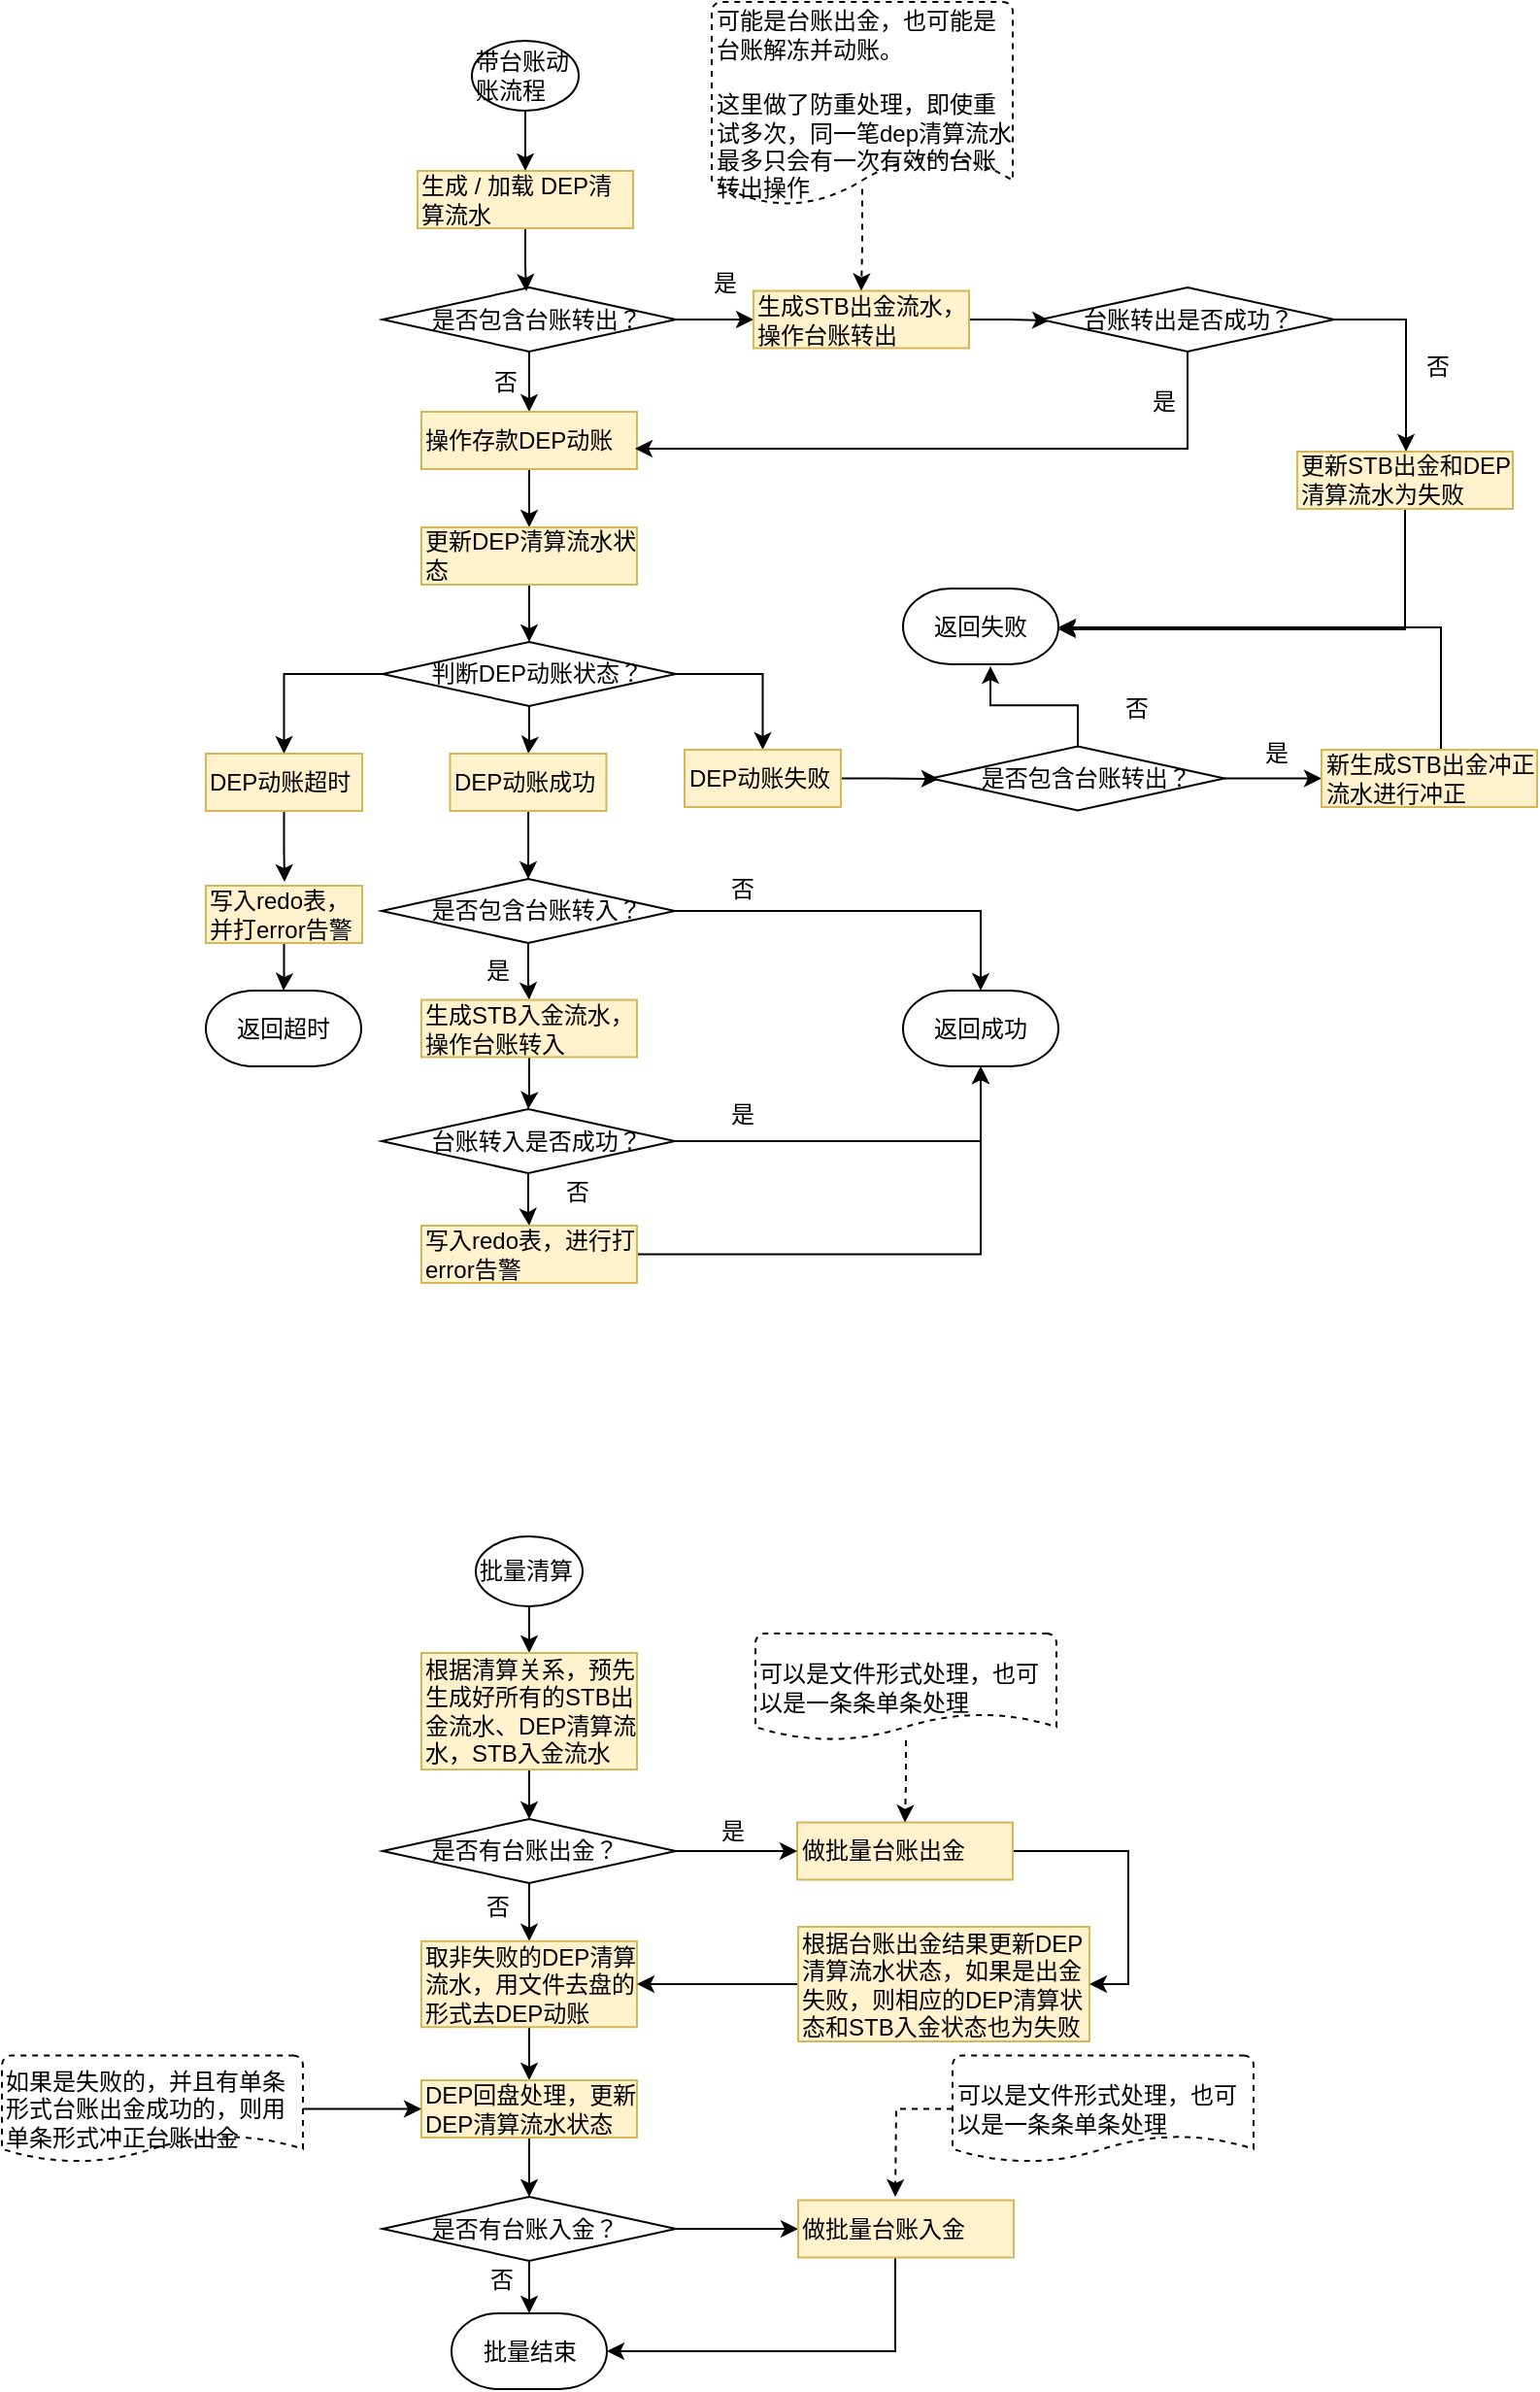 <mxfile version="12.8.5" type="github">
  <diagram id="1T4nzOH6UP3EUPKIFWNZ" name="第 1 页">
    <mxGraphModel dx="-733" dy="2878" grid="0" gridSize="10" guides="1" tooltips="1" connect="1" arrows="1" fold="1" page="0" pageScale="1" pageWidth="827" pageHeight="1169" math="0" shadow="0">
      <root>
        <mxCell id="0" />
        <mxCell id="1" parent="0" />
        <mxCell id="VHBSoIoD1mVzgu3tyVx4-1" style="edgeStyle=orthogonalEdgeStyle;rounded=0;orthogonalLoop=1;jettySize=auto;html=1;" parent="1" source="VHBSoIoD1mVzgu3tyVx4-2" target="VHBSoIoD1mVzgu3tyVx4-16" edge="1">
          <mxGeometry relative="1" as="geometry" />
        </mxCell>
        <mxCell id="VHBSoIoD1mVzgu3tyVx4-2" value="带台账动账流程" style="ellipse;whiteSpace=wrap;html=1;fillColor=#ffffff;fontColor=#000000;align=left;" parent="1" vertex="1">
          <mxGeometry x="1902" y="-2180" width="55" height="36" as="geometry" />
        </mxCell>
        <mxCell id="VHBSoIoD1mVzgu3tyVx4-3" style="edgeStyle=orthogonalEdgeStyle;rounded=0;orthogonalLoop=1;jettySize=auto;html=1;" parent="1" source="VHBSoIoD1mVzgu3tyVx4-5" target="VHBSoIoD1mVzgu3tyVx4-7" edge="1">
          <mxGeometry relative="1" as="geometry" />
        </mxCell>
        <mxCell id="VHBSoIoD1mVzgu3tyVx4-4" style="edgeStyle=orthogonalEdgeStyle;rounded=0;orthogonalLoop=1;jettySize=auto;html=1;" parent="1" source="VHBSoIoD1mVzgu3tyVx4-5" target="VHBSoIoD1mVzgu3tyVx4-9" edge="1">
          <mxGeometry relative="1" as="geometry" />
        </mxCell>
        <mxCell id="VHBSoIoD1mVzgu3tyVx4-5" value="&amp;nbsp;&amp;nbsp;&amp;nbsp;&amp;nbsp;&amp;nbsp;&amp;nbsp; 是否包含台账转出？" style="rhombus;whiteSpace=wrap;html=1;fillColor=#ffffff;fontColor=#000000;align=left;" parent="1" vertex="1">
          <mxGeometry x="1856" y="-2053" width="151" height="33" as="geometry" />
        </mxCell>
        <mxCell id="VHBSoIoD1mVzgu3tyVx4-6" style="edgeStyle=orthogonalEdgeStyle;rounded=0;orthogonalLoop=1;jettySize=auto;html=1;entryX=0.03;entryY=0.515;entryDx=0;entryDy=0;entryPerimeter=0;" parent="1" source="VHBSoIoD1mVzgu3tyVx4-7" target="VHBSoIoD1mVzgu3tyVx4-14" edge="1">
          <mxGeometry relative="1" as="geometry" />
        </mxCell>
        <mxCell id="VHBSoIoD1mVzgu3tyVx4-7" value="生成STB出金流水，操作台账转出" style="rounded=0;whiteSpace=wrap;html=1;fillColor=#fff2cc;align=left;strokeColor=#d6b656;" parent="1" vertex="1">
          <mxGeometry x="2047" y="-2051.25" width="111" height="29.5" as="geometry" />
        </mxCell>
        <mxCell id="VHBSoIoD1mVzgu3tyVx4-8" style="edgeStyle=orthogonalEdgeStyle;rounded=0;orthogonalLoop=1;jettySize=auto;html=1;" parent="1" source="VHBSoIoD1mVzgu3tyVx4-9" target="VHBSoIoD1mVzgu3tyVx4-25" edge="1">
          <mxGeometry relative="1" as="geometry" />
        </mxCell>
        <mxCell id="VHBSoIoD1mVzgu3tyVx4-9" value="操作存款DEP动账" style="rounded=0;whiteSpace=wrap;html=1;fillColor=#fff2cc;align=left;strokeColor=#d6b656;" parent="1" vertex="1">
          <mxGeometry x="1876" y="-1989" width="111" height="29.5" as="geometry" />
        </mxCell>
        <mxCell id="VHBSoIoD1mVzgu3tyVx4-10" value="是" style="text;html=1;align=center;verticalAlign=middle;resizable=0;points=[];autosize=1;" parent="1" vertex="1">
          <mxGeometry x="2021" y="-2064" width="22" height="18" as="geometry" />
        </mxCell>
        <mxCell id="VHBSoIoD1mVzgu3tyVx4-11" value="否" style="text;html=1;align=center;verticalAlign=middle;resizable=0;points=[];autosize=1;" parent="1" vertex="1">
          <mxGeometry x="1908" y="-2013" width="22" height="18" as="geometry" />
        </mxCell>
        <mxCell id="VHBSoIoD1mVzgu3tyVx4-12" style="edgeStyle=orthogonalEdgeStyle;rounded=0;orthogonalLoop=1;jettySize=auto;html=1;entryX=0.991;entryY=0.644;entryDx=0;entryDy=0;entryPerimeter=0;" parent="1" source="VHBSoIoD1mVzgu3tyVx4-14" target="VHBSoIoD1mVzgu3tyVx4-9" edge="1">
          <mxGeometry relative="1" as="geometry">
            <Array as="points">
              <mxPoint x="2271" y="-1970" />
            </Array>
          </mxGeometry>
        </mxCell>
        <mxCell id="VHBSoIoD1mVzgu3tyVx4-13" style="edgeStyle=orthogonalEdgeStyle;rounded=0;orthogonalLoop=1;jettySize=auto;html=1;" parent="1" source="VHBSoIoD1mVzgu3tyVx4-14" target="VHBSoIoD1mVzgu3tyVx4-22" edge="1">
          <mxGeometry relative="1" as="geometry">
            <Array as="points">
              <mxPoint x="2383" y="-2036" />
            </Array>
          </mxGeometry>
        </mxCell>
        <mxCell id="VHBSoIoD1mVzgu3tyVx4-14" value="&amp;nbsp;&amp;nbsp;&amp;nbsp;&amp;nbsp;&amp;nbsp; 台账转出是否成功？" style="rhombus;whiteSpace=wrap;html=1;fillColor=#ffffff;fontColor=#000000;align=left;" parent="1" vertex="1">
          <mxGeometry x="2195" y="-2053" width="151" height="33" as="geometry" />
        </mxCell>
        <mxCell id="VHBSoIoD1mVzgu3tyVx4-15" style="edgeStyle=orthogonalEdgeStyle;rounded=0;orthogonalLoop=1;jettySize=auto;html=1;entryX=0.49;entryY=0.061;entryDx=0;entryDy=0;entryPerimeter=0;" parent="1" source="VHBSoIoD1mVzgu3tyVx4-16" target="VHBSoIoD1mVzgu3tyVx4-5" edge="1">
          <mxGeometry relative="1" as="geometry" />
        </mxCell>
        <mxCell id="VHBSoIoD1mVzgu3tyVx4-16" value="生成 / 加载 DEP清算流水" style="rounded=0;whiteSpace=wrap;html=1;fillColor=#fff2cc;align=left;strokeColor=#d6b656;" parent="1" vertex="1">
          <mxGeometry x="1874" y="-2113" width="111" height="29.5" as="geometry" />
        </mxCell>
        <mxCell id="VHBSoIoD1mVzgu3tyVx4-17" style="edgeStyle=orthogonalEdgeStyle;rounded=0;orthogonalLoop=1;jettySize=auto;html=1;dashed=1;exitX=0.5;exitY=0.917;exitDx=0;exitDy=0;exitPerimeter=0;" parent="1" source="VHBSoIoD1mVzgu3tyVx4-18" target="VHBSoIoD1mVzgu3tyVx4-7" edge="1">
          <mxGeometry relative="1" as="geometry">
            <mxPoint x="2109.3" y="-2097.5" as="sourcePoint" />
          </mxGeometry>
        </mxCell>
        <mxCell id="VHBSoIoD1mVzgu3tyVx4-18" value="可能是台账出金，也可能是台账解冻并动账。&lt;br&gt;&lt;div&gt;&lt;br&gt;&lt;/div&gt;&lt;div&gt;这里做了防重处理，即使重试多次，同一笔dep清算流水最多只会有一次有效的台账转出操作&lt;/div&gt;" style="strokeWidth=1;html=1;shape=mxgraph.flowchart.document2;whiteSpace=wrap;size=0.25;dashed=1;align=left;" parent="1" vertex="1">
          <mxGeometry x="2025.5" y="-2200" width="155" height="105" as="geometry" />
        </mxCell>
        <mxCell id="VHBSoIoD1mVzgu3tyVx4-19" value="是" style="text;html=1;align=center;verticalAlign=middle;resizable=0;points=[];autosize=1;" parent="1" vertex="1">
          <mxGeometry x="2247" y="-2003" width="22" height="18" as="geometry" />
        </mxCell>
        <mxCell id="VHBSoIoD1mVzgu3tyVx4-20" value="返回失败" style="strokeWidth=1;html=1;shape=mxgraph.flowchart.terminator;whiteSpace=wrap;" parent="1" vertex="1">
          <mxGeometry x="2124" y="-1898" width="80" height="39" as="geometry" />
        </mxCell>
        <mxCell id="VHBSoIoD1mVzgu3tyVx4-21" style="edgeStyle=orthogonalEdgeStyle;rounded=0;orthogonalLoop=1;jettySize=auto;html=1;entryX=1;entryY=0.538;entryDx=0;entryDy=0;entryPerimeter=0;" parent="1" source="VHBSoIoD1mVzgu3tyVx4-22" target="VHBSoIoD1mVzgu3tyVx4-20" edge="1">
          <mxGeometry relative="1" as="geometry">
            <Array as="points">
              <mxPoint x="2383" y="-1877" />
            </Array>
          </mxGeometry>
        </mxCell>
        <mxCell id="VHBSoIoD1mVzgu3tyVx4-22" value="更新STB出金和DEP清算流水为失败" style="rounded=0;whiteSpace=wrap;html=1;fillColor=#fff2cc;align=left;strokeColor=#d6b656;" parent="1" vertex="1">
          <mxGeometry x="2327" y="-1968.5" width="111" height="29.5" as="geometry" />
        </mxCell>
        <mxCell id="VHBSoIoD1mVzgu3tyVx4-23" value="否" style="text;html=1;align=center;verticalAlign=middle;resizable=0;points=[];autosize=1;" parent="1" vertex="1">
          <mxGeometry x="2388" y="-2021" width="22" height="18" as="geometry" />
        </mxCell>
        <mxCell id="VHBSoIoD1mVzgu3tyVx4-24" style="edgeStyle=orthogonalEdgeStyle;rounded=0;orthogonalLoop=1;jettySize=auto;html=1;" parent="1" source="VHBSoIoD1mVzgu3tyVx4-25" target="VHBSoIoD1mVzgu3tyVx4-29" edge="1">
          <mxGeometry relative="1" as="geometry" />
        </mxCell>
        <mxCell id="VHBSoIoD1mVzgu3tyVx4-25" value="&lt;div&gt;更新DEP清算流水状态&lt;/div&gt;" style="rounded=0;whiteSpace=wrap;html=1;fillColor=#fff2cc;align=left;strokeColor=#d6b656;" parent="1" vertex="1">
          <mxGeometry x="1876" y="-1929.5" width="111" height="29.5" as="geometry" />
        </mxCell>
        <mxCell id="VHBSoIoD1mVzgu3tyVx4-26" style="edgeStyle=orthogonalEdgeStyle;rounded=0;orthogonalLoop=1;jettySize=auto;html=1;" parent="1" source="VHBSoIoD1mVzgu3tyVx4-29" target="VHBSoIoD1mVzgu3tyVx4-31" edge="1">
          <mxGeometry relative="1" as="geometry" />
        </mxCell>
        <mxCell id="VHBSoIoD1mVzgu3tyVx4-27" style="edgeStyle=orthogonalEdgeStyle;rounded=0;orthogonalLoop=1;jettySize=auto;html=1;" parent="1" source="VHBSoIoD1mVzgu3tyVx4-29" target="VHBSoIoD1mVzgu3tyVx4-33" edge="1">
          <mxGeometry relative="1" as="geometry" />
        </mxCell>
        <mxCell id="VHBSoIoD1mVzgu3tyVx4-28" style="edgeStyle=orthogonalEdgeStyle;rounded=0;orthogonalLoop=1;jettySize=auto;html=1;" parent="1" source="VHBSoIoD1mVzgu3tyVx4-29" target="VHBSoIoD1mVzgu3tyVx4-35" edge="1">
          <mxGeometry relative="1" as="geometry" />
        </mxCell>
        <mxCell id="VHBSoIoD1mVzgu3tyVx4-29" value="&amp;nbsp;&amp;nbsp;&amp;nbsp;&amp;nbsp;&amp;nbsp;&amp;nbsp; 判断DEP动账状态？" style="rhombus;whiteSpace=wrap;html=1;fillColor=#ffffff;fontColor=#000000;align=left;" parent="1" vertex="1">
          <mxGeometry x="1856" y="-1870.5" width="151" height="33" as="geometry" />
        </mxCell>
        <mxCell id="VHBSoIoD1mVzgu3tyVx4-30" style="edgeStyle=orthogonalEdgeStyle;rounded=0;orthogonalLoop=1;jettySize=auto;html=1;entryX=0.503;entryY=-0.068;entryDx=0;entryDy=0;entryPerimeter=0;" parent="1" source="VHBSoIoD1mVzgu3tyVx4-31" target="VHBSoIoD1mVzgu3tyVx4-44" edge="1">
          <mxGeometry relative="1" as="geometry" />
        </mxCell>
        <mxCell id="VHBSoIoD1mVzgu3tyVx4-31" value="&lt;div&gt;DEP动账超时&lt;/div&gt;" style="rounded=0;whiteSpace=wrap;html=1;fillColor=#fff2cc;align=left;strokeColor=#d6b656;" parent="1" vertex="1">
          <mxGeometry x="1765" y="-1813" width="80.5" height="29.5" as="geometry" />
        </mxCell>
        <mxCell id="VHBSoIoD1mVzgu3tyVx4-32" style="edgeStyle=orthogonalEdgeStyle;rounded=0;orthogonalLoop=1;jettySize=auto;html=1;" parent="1" source="VHBSoIoD1mVzgu3tyVx4-33" target="VHBSoIoD1mVzgu3tyVx4-46" edge="1">
          <mxGeometry relative="1" as="geometry" />
        </mxCell>
        <mxCell id="VHBSoIoD1mVzgu3tyVx4-33" value="&lt;div&gt;DEP动账成功&lt;/div&gt;" style="rounded=0;whiteSpace=wrap;html=1;fillColor=#fff2cc;align=left;strokeColor=#d6b656;" parent="1" vertex="1">
          <mxGeometry x="1890.75" y="-1813" width="80.5" height="29.5" as="geometry" />
        </mxCell>
        <mxCell id="VHBSoIoD1mVzgu3tyVx4-34" style="edgeStyle=orthogonalEdgeStyle;rounded=0;orthogonalLoop=1;jettySize=auto;html=1;entryX=0.026;entryY=0.508;entryDx=0;entryDy=0;entryPerimeter=0;" parent="1" source="VHBSoIoD1mVzgu3tyVx4-35" target="VHBSoIoD1mVzgu3tyVx4-38" edge="1">
          <mxGeometry relative="1" as="geometry" />
        </mxCell>
        <mxCell id="VHBSoIoD1mVzgu3tyVx4-35" value="&lt;div&gt;DEP动账失败&lt;/div&gt;" style="rounded=0;whiteSpace=wrap;html=1;fillColor=#fff2cc;align=left;strokeColor=#d6b656;" parent="1" vertex="1">
          <mxGeometry x="2011.5" y="-1815" width="80.5" height="29.5" as="geometry" />
        </mxCell>
        <mxCell id="VHBSoIoD1mVzgu3tyVx4-36" style="edgeStyle=orthogonalEdgeStyle;rounded=0;orthogonalLoop=1;jettySize=auto;html=1;entryX=0.563;entryY=1.026;entryDx=0;entryDy=0;entryPerimeter=0;" parent="1" source="VHBSoIoD1mVzgu3tyVx4-38" target="VHBSoIoD1mVzgu3tyVx4-20" edge="1">
          <mxGeometry relative="1" as="geometry" />
        </mxCell>
        <mxCell id="VHBSoIoD1mVzgu3tyVx4-37" style="edgeStyle=orthogonalEdgeStyle;rounded=0;orthogonalLoop=1;jettySize=auto;html=1;" parent="1" source="VHBSoIoD1mVzgu3tyVx4-38" target="VHBSoIoD1mVzgu3tyVx4-41" edge="1">
          <mxGeometry relative="1" as="geometry" />
        </mxCell>
        <mxCell id="VHBSoIoD1mVzgu3tyVx4-38" value="&amp;nbsp;&amp;nbsp;&amp;nbsp;&amp;nbsp;&amp;nbsp;&amp;nbsp; 是否包含台账转出？" style="rhombus;whiteSpace=wrap;html=1;fillColor=#ffffff;fontColor=#000000;align=left;" parent="1" vertex="1">
          <mxGeometry x="2138.5" y="-1816.75" width="151" height="33" as="geometry" />
        </mxCell>
        <mxCell id="VHBSoIoD1mVzgu3tyVx4-39" value="否" style="text;html=1;align=center;verticalAlign=middle;resizable=0;points=[];autosize=1;" parent="1" vertex="1">
          <mxGeometry x="2232.5" y="-1845" width="22" height="18" as="geometry" />
        </mxCell>
        <mxCell id="VHBSoIoD1mVzgu3tyVx4-40" style="edgeStyle=orthogonalEdgeStyle;rounded=0;orthogonalLoop=1;jettySize=auto;html=1;" parent="1" source="VHBSoIoD1mVzgu3tyVx4-41" target="VHBSoIoD1mVzgu3tyVx4-20" edge="1">
          <mxGeometry relative="1" as="geometry">
            <Array as="points">
              <mxPoint x="2401" y="-1878" />
            </Array>
          </mxGeometry>
        </mxCell>
        <mxCell id="VHBSoIoD1mVzgu3tyVx4-41" value="新生成STB出金冲正流水进行冲正" style="rounded=0;whiteSpace=wrap;html=1;fillColor=#fff2cc;align=left;strokeColor=#d6b656;" parent="1" vertex="1">
          <mxGeometry x="2339.5" y="-1815" width="111" height="29.5" as="geometry" />
        </mxCell>
        <mxCell id="VHBSoIoD1mVzgu3tyVx4-42" value="是" style="text;html=1;align=center;verticalAlign=middle;resizable=0;points=[];autosize=1;" parent="1" vertex="1">
          <mxGeometry x="2304.5" y="-1822" width="22" height="18" as="geometry" />
        </mxCell>
        <mxCell id="VHBSoIoD1mVzgu3tyVx4-43" style="edgeStyle=orthogonalEdgeStyle;rounded=0;orthogonalLoop=1;jettySize=auto;html=1;" parent="1" source="VHBSoIoD1mVzgu3tyVx4-44" target="VHBSoIoD1mVzgu3tyVx4-45" edge="1">
          <mxGeometry relative="1" as="geometry" />
        </mxCell>
        <mxCell id="VHBSoIoD1mVzgu3tyVx4-44" value="写入redo表，并打error告警" style="rounded=0;whiteSpace=wrap;html=1;fillColor=#fff2cc;align=left;strokeColor=#d6b656;" parent="1" vertex="1">
          <mxGeometry x="1765" y="-1745" width="80.5" height="29.5" as="geometry" />
        </mxCell>
        <mxCell id="VHBSoIoD1mVzgu3tyVx4-45" value="返回超时" style="strokeWidth=1;html=1;shape=mxgraph.flowchart.terminator;whiteSpace=wrap;" parent="1" vertex="1">
          <mxGeometry x="1765" y="-1691" width="80" height="39" as="geometry" />
        </mxCell>
        <mxCell id="VHBSoIoD1mVzgu3tyVx4-48" style="edgeStyle=orthogonalEdgeStyle;rounded=0;orthogonalLoop=1;jettySize=auto;html=1;" parent="1" source="VHBSoIoD1mVzgu3tyVx4-46" target="VHBSoIoD1mVzgu3tyVx4-47" edge="1">
          <mxGeometry relative="1" as="geometry" />
        </mxCell>
        <mxCell id="VHBSoIoD1mVzgu3tyVx4-51" style="edgeStyle=orthogonalEdgeStyle;rounded=0;orthogonalLoop=1;jettySize=auto;html=1;" parent="1" source="VHBSoIoD1mVzgu3tyVx4-46" target="VHBSoIoD1mVzgu3tyVx4-50" edge="1">
          <mxGeometry relative="1" as="geometry" />
        </mxCell>
        <mxCell id="VHBSoIoD1mVzgu3tyVx4-46" value="&amp;nbsp;&amp;nbsp;&amp;nbsp;&amp;nbsp;&amp;nbsp;&amp;nbsp; 是否包含台账转入？" style="rhombus;whiteSpace=wrap;html=1;fillColor=#ffffff;fontColor=#000000;align=left;" parent="1" vertex="1">
          <mxGeometry x="1855.5" y="-1748.5" width="151" height="33" as="geometry" />
        </mxCell>
        <mxCell id="VHBSoIoD1mVzgu3tyVx4-54" style="edgeStyle=orthogonalEdgeStyle;rounded=0;orthogonalLoop=1;jettySize=auto;html=1;entryX=0.5;entryY=0;entryDx=0;entryDy=0;" parent="1" source="VHBSoIoD1mVzgu3tyVx4-47" target="VHBSoIoD1mVzgu3tyVx4-53" edge="1">
          <mxGeometry relative="1" as="geometry" />
        </mxCell>
        <mxCell id="VHBSoIoD1mVzgu3tyVx4-47" value="生成STB入金流水，操作台账转入" style="rounded=0;whiteSpace=wrap;html=1;fillColor=#fff2cc;align=left;strokeColor=#d6b656;" parent="1" vertex="1">
          <mxGeometry x="1876" y="-1686.25" width="111" height="29.5" as="geometry" />
        </mxCell>
        <mxCell id="VHBSoIoD1mVzgu3tyVx4-49" value="是" style="text;html=1;align=center;verticalAlign=middle;resizable=0;points=[];autosize=1;" parent="1" vertex="1">
          <mxGeometry x="1900" y="-1711" width="30" height="20" as="geometry" />
        </mxCell>
        <mxCell id="VHBSoIoD1mVzgu3tyVx4-50" value="&lt;div&gt;返回成功&lt;/div&gt;" style="strokeWidth=1;html=1;shape=mxgraph.flowchart.terminator;whiteSpace=wrap;" parent="1" vertex="1">
          <mxGeometry x="2124" y="-1691" width="80" height="39" as="geometry" />
        </mxCell>
        <mxCell id="VHBSoIoD1mVzgu3tyVx4-52" value="否" style="text;html=1;align=center;verticalAlign=middle;resizable=0;points=[];autosize=1;" parent="1" vertex="1">
          <mxGeometry x="2025.5" y="-1753" width="30" height="20" as="geometry" />
        </mxCell>
        <mxCell id="VHBSoIoD1mVzgu3tyVx4-55" style="edgeStyle=orthogonalEdgeStyle;rounded=0;orthogonalLoop=1;jettySize=auto;html=1;entryX=0.5;entryY=1;entryDx=0;entryDy=0;entryPerimeter=0;" parent="1" source="VHBSoIoD1mVzgu3tyVx4-53" target="VHBSoIoD1mVzgu3tyVx4-50" edge="1">
          <mxGeometry relative="1" as="geometry" />
        </mxCell>
        <mxCell id="VHBSoIoD1mVzgu3tyVx4-58" style="edgeStyle=orthogonalEdgeStyle;rounded=0;orthogonalLoop=1;jettySize=auto;html=1;entryX=0.5;entryY=0;entryDx=0;entryDy=0;" parent="1" source="VHBSoIoD1mVzgu3tyVx4-53" target="VHBSoIoD1mVzgu3tyVx4-57" edge="1">
          <mxGeometry relative="1" as="geometry" />
        </mxCell>
        <mxCell id="VHBSoIoD1mVzgu3tyVx4-53" value="&amp;nbsp;&amp;nbsp;&amp;nbsp;&amp;nbsp;&amp;nbsp;&amp;nbsp; 台账转入是否成功？" style="rhombus;whiteSpace=wrap;html=1;fillColor=#ffffff;fontColor=#000000;align=left;" parent="1" vertex="1">
          <mxGeometry x="1855.5" y="-1630" width="151" height="33" as="geometry" />
        </mxCell>
        <mxCell id="VHBSoIoD1mVzgu3tyVx4-56" value="是" style="text;html=1;align=center;verticalAlign=middle;resizable=0;points=[];autosize=1;" parent="1" vertex="1">
          <mxGeometry x="2025.5" y="-1637" width="30" height="20" as="geometry" />
        </mxCell>
        <mxCell id="VHBSoIoD1mVzgu3tyVx4-59" style="edgeStyle=orthogonalEdgeStyle;rounded=0;orthogonalLoop=1;jettySize=auto;html=1;entryX=0.5;entryY=1;entryDx=0;entryDy=0;entryPerimeter=0;" parent="1" source="VHBSoIoD1mVzgu3tyVx4-57" target="VHBSoIoD1mVzgu3tyVx4-50" edge="1">
          <mxGeometry relative="1" as="geometry" />
        </mxCell>
        <mxCell id="VHBSoIoD1mVzgu3tyVx4-57" value="写入redo表，进行打error告警" style="rounded=0;whiteSpace=wrap;html=1;fillColor=#fff2cc;align=left;strokeColor=#d6b656;" parent="1" vertex="1">
          <mxGeometry x="1876" y="-1570" width="111" height="29.5" as="geometry" />
        </mxCell>
        <mxCell id="VHBSoIoD1mVzgu3tyVx4-60" value="否" style="text;html=1;align=center;verticalAlign=middle;resizable=0;points=[];autosize=1;" parent="1" vertex="1">
          <mxGeometry x="1941.25" y="-1597" width="30" height="20" as="geometry" />
        </mxCell>
        <mxCell id="VHBSoIoD1mVzgu3tyVx4-63" style="edgeStyle=orthogonalEdgeStyle;rounded=0;orthogonalLoop=1;jettySize=auto;html=1;entryX=0.5;entryY=0;entryDx=0;entryDy=0;" parent="1" source="VHBSoIoD1mVzgu3tyVx4-61" target="VHBSoIoD1mVzgu3tyVx4-62" edge="1">
          <mxGeometry relative="1" as="geometry" />
        </mxCell>
        <mxCell id="VHBSoIoD1mVzgu3tyVx4-61" value="批量清算" style="ellipse;whiteSpace=wrap;html=1;fillColor=#ffffff;fontColor=#000000;align=left;" parent="1" vertex="1">
          <mxGeometry x="1904" y="-1410" width="55" height="36" as="geometry" />
        </mxCell>
        <mxCell id="VHBSoIoD1mVzgu3tyVx4-66" style="edgeStyle=orthogonalEdgeStyle;rounded=0;orthogonalLoop=1;jettySize=auto;html=1;entryX=0.5;entryY=0;entryDx=0;entryDy=0;" parent="1" source="VHBSoIoD1mVzgu3tyVx4-62" target="VHBSoIoD1mVzgu3tyVx4-65" edge="1">
          <mxGeometry relative="1" as="geometry" />
        </mxCell>
        <mxCell id="VHBSoIoD1mVzgu3tyVx4-62" value="根据清算关系，预先生成好所有的STB出金流水、DEP清算流水，STB入金流水" style="rounded=0;whiteSpace=wrap;html=1;fillColor=#fff2cc;align=left;strokeColor=#d6b656;" parent="1" vertex="1">
          <mxGeometry x="1876" y="-1350" width="111" height="60" as="geometry" />
        </mxCell>
        <mxCell id="VHBSoIoD1mVzgu3tyVx4-76" style="edgeStyle=orthogonalEdgeStyle;rounded=0;orthogonalLoop=1;jettySize=auto;html=1;entryX=1;entryY=0.5;entryDx=0;entryDy=0;" parent="1" source="VHBSoIoD1mVzgu3tyVx4-64" target="VHBSoIoD1mVzgu3tyVx4-75" edge="1">
          <mxGeometry relative="1" as="geometry">
            <Array as="points">
              <mxPoint x="2240" y="-1248" />
              <mxPoint x="2240" y="-1179" />
            </Array>
          </mxGeometry>
        </mxCell>
        <mxCell id="VHBSoIoD1mVzgu3tyVx4-64" value="做批量台账出金" style="rounded=0;whiteSpace=wrap;html=1;fillColor=#fff2cc;align=left;strokeColor=#d6b656;" parent="1" vertex="1">
          <mxGeometry x="2069.5" y="-1262.75" width="111" height="29.5" as="geometry" />
        </mxCell>
        <mxCell id="VHBSoIoD1mVzgu3tyVx4-68" style="edgeStyle=orthogonalEdgeStyle;rounded=0;orthogonalLoop=1;jettySize=auto;html=1;entryX=0;entryY=0.5;entryDx=0;entryDy=0;" parent="1" source="VHBSoIoD1mVzgu3tyVx4-65" target="VHBSoIoD1mVzgu3tyVx4-64" edge="1">
          <mxGeometry relative="1" as="geometry" />
        </mxCell>
        <mxCell id="VHBSoIoD1mVzgu3tyVx4-70" style="edgeStyle=orthogonalEdgeStyle;rounded=0;orthogonalLoop=1;jettySize=auto;html=1;" parent="1" source="VHBSoIoD1mVzgu3tyVx4-65" target="VHBSoIoD1mVzgu3tyVx4-67" edge="1">
          <mxGeometry relative="1" as="geometry" />
        </mxCell>
        <mxCell id="VHBSoIoD1mVzgu3tyVx4-65" value="&amp;nbsp;&amp;nbsp;&amp;nbsp;&amp;nbsp;&amp;nbsp;&amp;nbsp; 是否有台账出金？" style="rhombus;whiteSpace=wrap;html=1;fillColor=#ffffff;fontColor=#000000;align=left;" parent="1" vertex="1">
          <mxGeometry x="1856" y="-1264.5" width="151" height="33" as="geometry" />
        </mxCell>
        <mxCell id="VHBSoIoD1mVzgu3tyVx4-80" style="edgeStyle=orthogonalEdgeStyle;rounded=0;orthogonalLoop=1;jettySize=auto;html=1;entryX=0.5;entryY=0;entryDx=0;entryDy=0;" parent="1" source="VHBSoIoD1mVzgu3tyVx4-67" target="VHBSoIoD1mVzgu3tyVx4-79" edge="1">
          <mxGeometry relative="1" as="geometry" />
        </mxCell>
        <mxCell id="VHBSoIoD1mVzgu3tyVx4-67" value="取非失败的DEP清算流水，用文件去盘的形式去DEP动账" style="rounded=0;whiteSpace=wrap;html=1;fillColor=#fff2cc;align=left;strokeColor=#d6b656;" parent="1" vertex="1">
          <mxGeometry x="1876" y="-1201.62" width="111" height="44.25" as="geometry" />
        </mxCell>
        <mxCell id="VHBSoIoD1mVzgu3tyVx4-69" value="是" style="text;html=1;align=center;verticalAlign=middle;resizable=0;points=[];autosize=1;" parent="1" vertex="1">
          <mxGeometry x="2021" y="-1268" width="30" height="20" as="geometry" />
        </mxCell>
        <mxCell id="VHBSoIoD1mVzgu3tyVx4-71" value="否" style="text;html=1;align=center;verticalAlign=middle;resizable=0;points=[];autosize=1;" parent="1" vertex="1">
          <mxGeometry x="1900" y="-1229" width="30" height="20" as="geometry" />
        </mxCell>
        <mxCell id="VHBSoIoD1mVzgu3tyVx4-74" style="edgeStyle=orthogonalEdgeStyle;rounded=0;orthogonalLoop=1;jettySize=auto;html=1;entryX=0.5;entryY=0;entryDx=0;entryDy=0;dashed=1;" parent="1" source="VHBSoIoD1mVzgu3tyVx4-73" target="VHBSoIoD1mVzgu3tyVx4-64" edge="1">
          <mxGeometry relative="1" as="geometry" />
        </mxCell>
        <mxCell id="VHBSoIoD1mVzgu3tyVx4-73" value="可以是文件形式处理，也可以是一条条单条处理" style="strokeWidth=1;html=1;shape=mxgraph.flowchart.document2;whiteSpace=wrap;size=0.25;dashed=1;align=left;" parent="1" vertex="1">
          <mxGeometry x="2048" y="-1360" width="155" height="55" as="geometry" />
        </mxCell>
        <mxCell id="VHBSoIoD1mVzgu3tyVx4-77" style="edgeStyle=orthogonalEdgeStyle;rounded=0;orthogonalLoop=1;jettySize=auto;html=1;entryX=1;entryY=0.5;entryDx=0;entryDy=0;" parent="1" source="VHBSoIoD1mVzgu3tyVx4-75" target="VHBSoIoD1mVzgu3tyVx4-67" edge="1">
          <mxGeometry relative="1" as="geometry" />
        </mxCell>
        <mxCell id="VHBSoIoD1mVzgu3tyVx4-75" value="根据台账出金结果更新DEP清算流水状态，如果是出金失败，则相应的DEP清算状态和STB入金状态也为失败" style="rounded=0;whiteSpace=wrap;html=1;fillColor=#fff2cc;align=left;strokeColor=#d6b656;" parent="1" vertex="1">
          <mxGeometry x="2070" y="-1209" width="150" height="59" as="geometry" />
        </mxCell>
        <mxCell id="VHBSoIoD1mVzgu3tyVx4-87" style="edgeStyle=orthogonalEdgeStyle;rounded=0;orthogonalLoop=1;jettySize=auto;html=1;entryX=0.5;entryY=0;entryDx=0;entryDy=0;" parent="1" source="VHBSoIoD1mVzgu3tyVx4-79" target="VHBSoIoD1mVzgu3tyVx4-86" edge="1">
          <mxGeometry relative="1" as="geometry" />
        </mxCell>
        <mxCell id="VHBSoIoD1mVzgu3tyVx4-79" value="DEP回盘处理，更新DEP清算流水状态" style="rounded=0;whiteSpace=wrap;html=1;fillColor=#fff2cc;align=left;strokeColor=#d6b656;" parent="1" vertex="1">
          <mxGeometry x="1876" y="-1130" width="111" height="29.5" as="geometry" />
        </mxCell>
        <mxCell id="VHBSoIoD1mVzgu3tyVx4-85" style="edgeStyle=orthogonalEdgeStyle;rounded=0;orthogonalLoop=1;jettySize=auto;html=1;entryX=0;entryY=0.5;entryDx=0;entryDy=0;" parent="1" source="VHBSoIoD1mVzgu3tyVx4-84" target="VHBSoIoD1mVzgu3tyVx4-79" edge="1">
          <mxGeometry relative="1" as="geometry" />
        </mxCell>
        <mxCell id="VHBSoIoD1mVzgu3tyVx4-84" value="如果是失败的，并且有单条形式台账出金成功的，则用单条形式冲正台账出金" style="strokeWidth=1;html=1;shape=mxgraph.flowchart.document2;whiteSpace=wrap;size=0.25;dashed=1;align=left;" parent="1" vertex="1">
          <mxGeometry x="1660" y="-1142.75" width="155" height="55" as="geometry" />
        </mxCell>
        <mxCell id="VHBSoIoD1mVzgu3tyVx4-89" style="edgeStyle=orthogonalEdgeStyle;rounded=0;orthogonalLoop=1;jettySize=auto;html=1;" parent="1" source="VHBSoIoD1mVzgu3tyVx4-86" target="VHBSoIoD1mVzgu3tyVx4-88" edge="1">
          <mxGeometry relative="1" as="geometry" />
        </mxCell>
        <mxCell id="VHBSoIoD1mVzgu3tyVx4-92" style="edgeStyle=orthogonalEdgeStyle;rounded=0;orthogonalLoop=1;jettySize=auto;html=1;" parent="1" source="VHBSoIoD1mVzgu3tyVx4-86" target="VHBSoIoD1mVzgu3tyVx4-91" edge="1">
          <mxGeometry relative="1" as="geometry" />
        </mxCell>
        <mxCell id="VHBSoIoD1mVzgu3tyVx4-86" value="&amp;nbsp;&amp;nbsp;&amp;nbsp;&amp;nbsp;&amp;nbsp;&amp;nbsp; 是否有台账入金？" style="rhombus;whiteSpace=wrap;html=1;fillColor=#ffffff;fontColor=#000000;align=left;" parent="1" vertex="1">
          <mxGeometry x="1856" y="-1070" width="151" height="33" as="geometry" />
        </mxCell>
        <mxCell id="VHBSoIoD1mVzgu3tyVx4-88" value="批量结束" style="strokeWidth=1;html=1;shape=mxgraph.flowchart.terminator;whiteSpace=wrap;" parent="1" vertex="1">
          <mxGeometry x="1891.5" y="-1010" width="80" height="39" as="geometry" />
        </mxCell>
        <mxCell id="VHBSoIoD1mVzgu3tyVx4-90" value="否" style="text;html=1;align=center;verticalAlign=middle;resizable=0;points=[];autosize=1;" parent="1" vertex="1">
          <mxGeometry x="1902" y="-1037" width="30" height="20" as="geometry" />
        </mxCell>
        <mxCell id="VHBSoIoD1mVzgu3tyVx4-96" style="edgeStyle=orthogonalEdgeStyle;rounded=0;orthogonalLoop=1;jettySize=auto;html=1;entryX=1;entryY=0.5;entryDx=0;entryDy=0;entryPerimeter=0;" parent="1" source="VHBSoIoD1mVzgu3tyVx4-91" target="VHBSoIoD1mVzgu3tyVx4-88" edge="1">
          <mxGeometry relative="1" as="geometry">
            <Array as="points">
              <mxPoint x="2120" y="-990" />
            </Array>
          </mxGeometry>
        </mxCell>
        <mxCell id="VHBSoIoD1mVzgu3tyVx4-91" value="做批量台账入金" style="rounded=0;whiteSpace=wrap;html=1;fillColor=#fff2cc;align=left;strokeColor=#d6b656;" parent="1" vertex="1">
          <mxGeometry x="2070" y="-1068.25" width="111" height="29.5" as="geometry" />
        </mxCell>
        <mxCell id="VHBSoIoD1mVzgu3tyVx4-95" style="edgeStyle=orthogonalEdgeStyle;rounded=0;orthogonalLoop=1;jettySize=auto;html=1;dashed=1;" parent="1" source="VHBSoIoD1mVzgu3tyVx4-93" edge="1">
          <mxGeometry relative="1" as="geometry">
            <mxPoint x="2120" y="-1070" as="targetPoint" />
          </mxGeometry>
        </mxCell>
        <mxCell id="VHBSoIoD1mVzgu3tyVx4-93" value="可以是文件形式处理，也可以是一条条单条处理" style="strokeWidth=1;html=1;shape=mxgraph.flowchart.document2;whiteSpace=wrap;size=0.25;dashed=1;align=left;" parent="1" vertex="1">
          <mxGeometry x="2149.5" y="-1142.75" width="155" height="55" as="geometry" />
        </mxCell>
      </root>
    </mxGraphModel>
  </diagram>
</mxfile>
